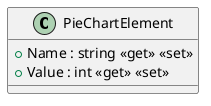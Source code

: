 @startuml
class PieChartElement {
    + Name : string <<get>> <<set>>
    + Value : int <<get>> <<set>>
}
@enduml
